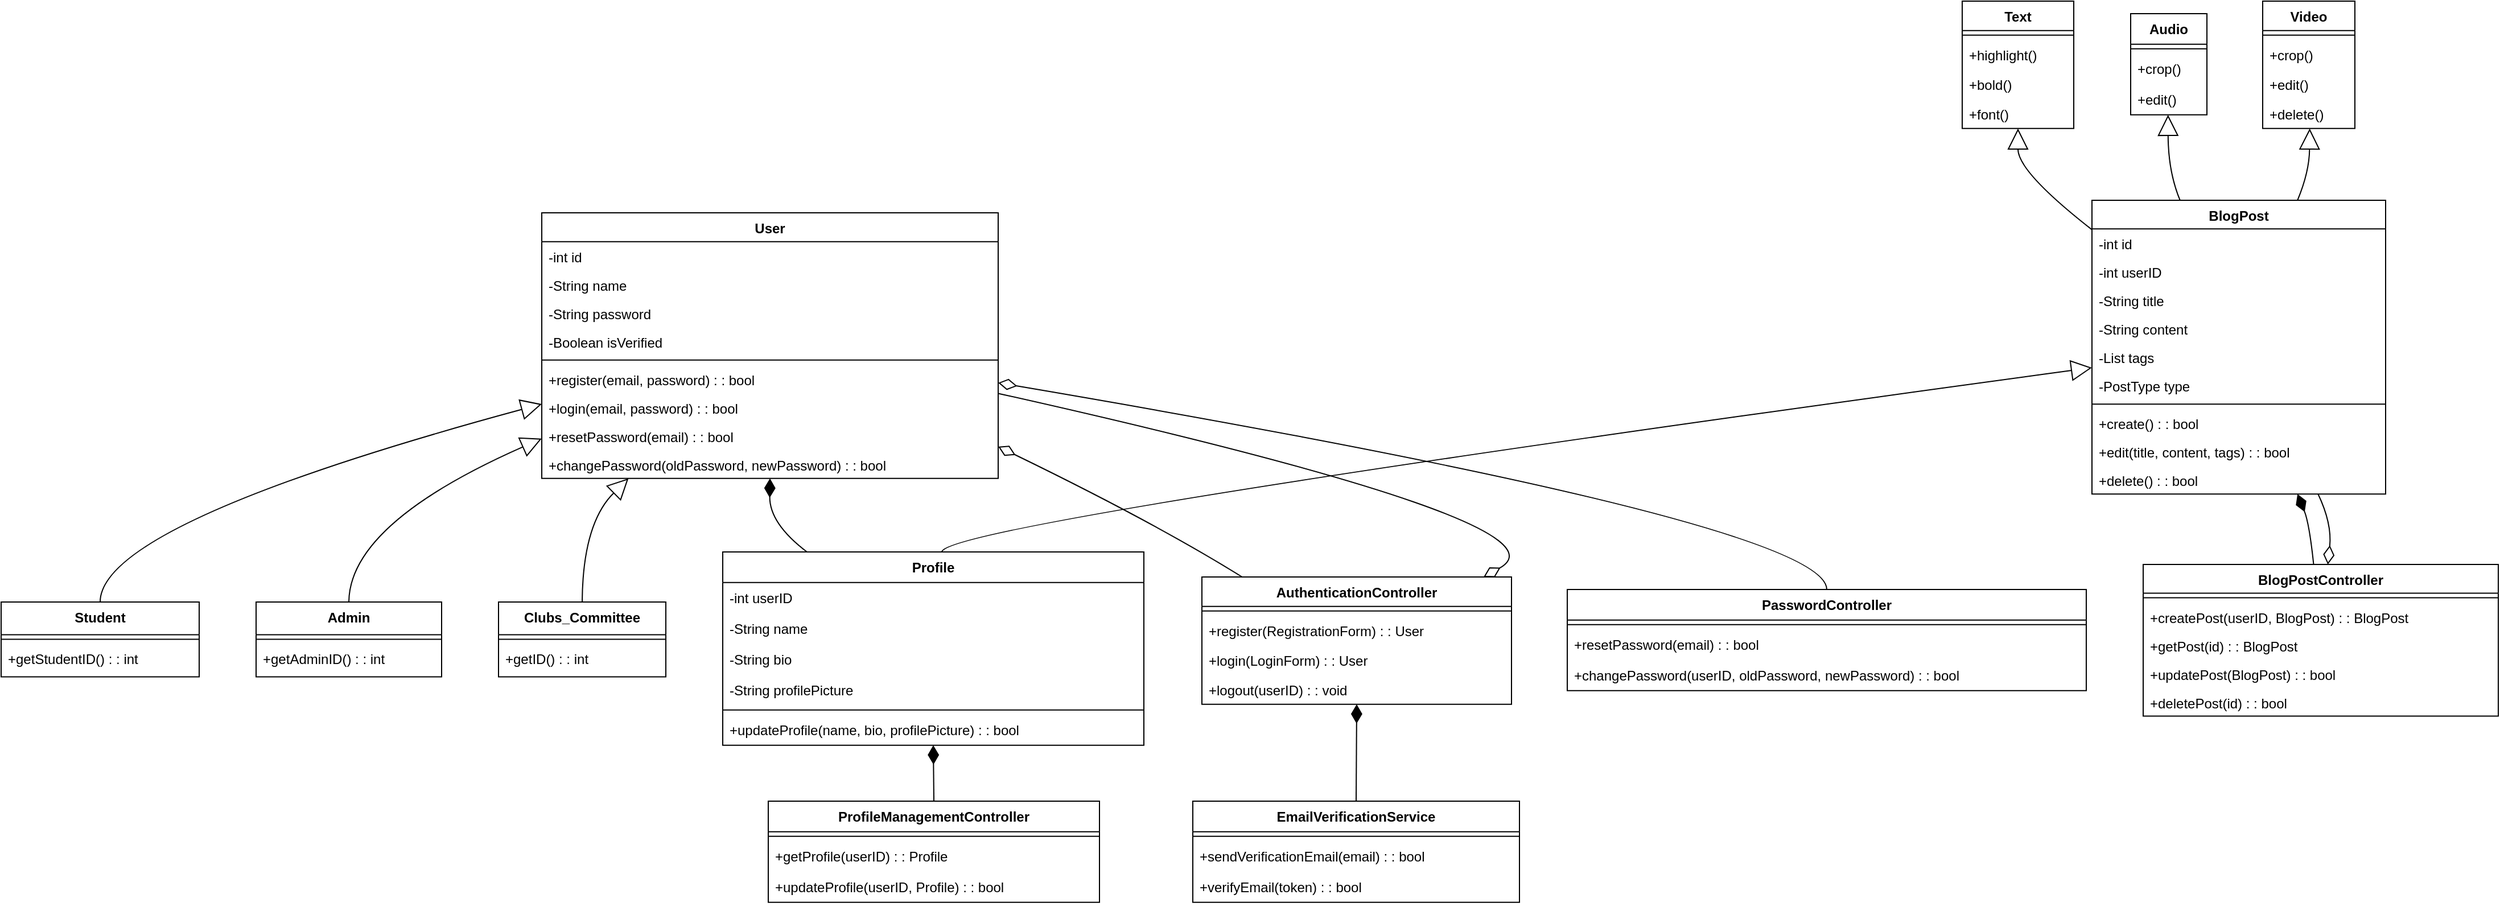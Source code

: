 <mxfile version="24.7.16">
  <diagram name="Page-1" id="4qzahEPba1LaJp59g3VK">
    <mxGraphModel grid="1" page="1" gridSize="10" guides="1" tooltips="1" connect="1" arrows="1" fold="1" pageScale="1" pageWidth="827" pageHeight="1169" math="0" shadow="0">
      <root>
        <mxCell id="0" />
        <mxCell id="1" parent="0" />
        <mxCell id="kXg24N_eneEXeIf3qhJb-1" value="User" style="swimlane;fontStyle=1;align=center;verticalAlign=top;childLayout=stackLayout;horizontal=1;startSize=25.4;horizontalStack=0;resizeParent=1;resizeParentMax=0;resizeLast=0;collapsible=0;marginBottom=0;" vertex="1" parent="1">
          <mxGeometry x="495" y="206" width="401" height="233.4" as="geometry" />
        </mxCell>
        <mxCell id="kXg24N_eneEXeIf3qhJb-2" value="-int id" style="text;strokeColor=none;fillColor=none;align=left;verticalAlign=top;spacingLeft=4;spacingRight=4;overflow=hidden;rotatable=0;points=[[0,0.5],[1,0.5]];portConstraint=eastwest;" vertex="1" parent="kXg24N_eneEXeIf3qhJb-1">
          <mxGeometry y="25.4" width="401" height="25" as="geometry" />
        </mxCell>
        <mxCell id="kXg24N_eneEXeIf3qhJb-3" value="-String name" style="text;strokeColor=none;fillColor=none;align=left;verticalAlign=top;spacingLeft=4;spacingRight=4;overflow=hidden;rotatable=0;points=[[0,0.5],[1,0.5]];portConstraint=eastwest;" vertex="1" parent="kXg24N_eneEXeIf3qhJb-1">
          <mxGeometry y="50.4" width="401" height="25" as="geometry" />
        </mxCell>
        <mxCell id="kXg24N_eneEXeIf3qhJb-4" value="-String password" style="text;strokeColor=none;fillColor=none;align=left;verticalAlign=top;spacingLeft=4;spacingRight=4;overflow=hidden;rotatable=0;points=[[0,0.5],[1,0.5]];portConstraint=eastwest;" vertex="1" parent="kXg24N_eneEXeIf3qhJb-1">
          <mxGeometry y="75.4" width="401" height="25" as="geometry" />
        </mxCell>
        <mxCell id="kXg24N_eneEXeIf3qhJb-5" value="-Boolean isVerified" style="text;strokeColor=none;fillColor=none;align=left;verticalAlign=top;spacingLeft=4;spacingRight=4;overflow=hidden;rotatable=0;points=[[0,0.5],[1,0.5]];portConstraint=eastwest;" vertex="1" parent="kXg24N_eneEXeIf3qhJb-1">
          <mxGeometry y="100.4" width="401" height="25" as="geometry" />
        </mxCell>
        <mxCell id="kXg24N_eneEXeIf3qhJb-6" style="line;strokeWidth=1;fillColor=none;align=left;verticalAlign=middle;spacingTop=-1;spacingLeft=3;spacingRight=3;rotatable=0;labelPosition=right;points=[];portConstraint=eastwest;strokeColor=inherit;" vertex="1" parent="kXg24N_eneEXeIf3qhJb-1">
          <mxGeometry y="125.4" width="401" height="8" as="geometry" />
        </mxCell>
        <mxCell id="kXg24N_eneEXeIf3qhJb-7" value="+register(email, password) : : bool" style="text;strokeColor=none;fillColor=none;align=left;verticalAlign=top;spacingLeft=4;spacingRight=4;overflow=hidden;rotatable=0;points=[[0,0.5],[1,0.5]];portConstraint=eastwest;" vertex="1" parent="kXg24N_eneEXeIf3qhJb-1">
          <mxGeometry y="133.4" width="401" height="25" as="geometry" />
        </mxCell>
        <mxCell id="kXg24N_eneEXeIf3qhJb-8" value="+login(email, password) : : bool" style="text;strokeColor=none;fillColor=none;align=left;verticalAlign=top;spacingLeft=4;spacingRight=4;overflow=hidden;rotatable=0;points=[[0,0.5],[1,0.5]];portConstraint=eastwest;" vertex="1" parent="kXg24N_eneEXeIf3qhJb-1">
          <mxGeometry y="158.4" width="401" height="25" as="geometry" />
        </mxCell>
        <mxCell id="kXg24N_eneEXeIf3qhJb-9" value="+resetPassword(email) : : bool" style="text;strokeColor=none;fillColor=none;align=left;verticalAlign=top;spacingLeft=4;spacingRight=4;overflow=hidden;rotatable=0;points=[[0,0.5],[1,0.5]];portConstraint=eastwest;" vertex="1" parent="kXg24N_eneEXeIf3qhJb-1">
          <mxGeometry y="183.4" width="401" height="25" as="geometry" />
        </mxCell>
        <mxCell id="kXg24N_eneEXeIf3qhJb-10" value="+changePassword(oldPassword, newPassword) : : bool" style="text;strokeColor=none;fillColor=none;align=left;verticalAlign=top;spacingLeft=4;spacingRight=4;overflow=hidden;rotatable=0;points=[[0,0.5],[1,0.5]];portConstraint=eastwest;" vertex="1" parent="kXg24N_eneEXeIf3qhJb-1">
          <mxGeometry y="208.4" width="401" height="25" as="geometry" />
        </mxCell>
        <mxCell id="kXg24N_eneEXeIf3qhJb-11" value="Student" style="swimlane;fontStyle=1;align=center;verticalAlign=top;childLayout=stackLayout;horizontal=1;startSize=28.72;horizontalStack=0;resizeParent=1;resizeParentMax=0;resizeLast=0;collapsible=0;marginBottom=0;" vertex="1" parent="1">
          <mxGeometry x="20" y="548" width="174" height="65.72" as="geometry" />
        </mxCell>
        <mxCell id="kXg24N_eneEXeIf3qhJb-12" style="line;strokeWidth=1;fillColor=none;align=left;verticalAlign=middle;spacingTop=-1;spacingLeft=3;spacingRight=3;rotatable=0;labelPosition=right;points=[];portConstraint=eastwest;strokeColor=inherit;" vertex="1" parent="kXg24N_eneEXeIf3qhJb-11">
          <mxGeometry y="28.72" width="174" height="8" as="geometry" />
        </mxCell>
        <mxCell id="kXg24N_eneEXeIf3qhJb-13" value="+getStudentID() : : int" style="text;strokeColor=none;fillColor=none;align=left;verticalAlign=top;spacingLeft=4;spacingRight=4;overflow=hidden;rotatable=0;points=[[0,0.5],[1,0.5]];portConstraint=eastwest;" vertex="1" parent="kXg24N_eneEXeIf3qhJb-11">
          <mxGeometry y="36.72" width="174" height="29" as="geometry" />
        </mxCell>
        <mxCell id="kXg24N_eneEXeIf3qhJb-14" value="Admin" style="swimlane;fontStyle=1;align=center;verticalAlign=top;childLayout=stackLayout;horizontal=1;startSize=28.72;horizontalStack=0;resizeParent=1;resizeParentMax=0;resizeLast=0;collapsible=0;marginBottom=0;" vertex="1" parent="1">
          <mxGeometry x="244" y="548" width="163" height="65.72" as="geometry" />
        </mxCell>
        <mxCell id="kXg24N_eneEXeIf3qhJb-15" style="line;strokeWidth=1;fillColor=none;align=left;verticalAlign=middle;spacingTop=-1;spacingLeft=3;spacingRight=3;rotatable=0;labelPosition=right;points=[];portConstraint=eastwest;strokeColor=inherit;" vertex="1" parent="kXg24N_eneEXeIf3qhJb-14">
          <mxGeometry y="28.72" width="163" height="8" as="geometry" />
        </mxCell>
        <mxCell id="kXg24N_eneEXeIf3qhJb-16" value="+getAdminID() : : int" style="text;strokeColor=none;fillColor=none;align=left;verticalAlign=top;spacingLeft=4;spacingRight=4;overflow=hidden;rotatable=0;points=[[0,0.5],[1,0.5]];portConstraint=eastwest;" vertex="1" parent="kXg24N_eneEXeIf3qhJb-14">
          <mxGeometry y="36.72" width="163" height="29" as="geometry" />
        </mxCell>
        <mxCell id="kXg24N_eneEXeIf3qhJb-17" value="Clubs_Committee" style="swimlane;fontStyle=1;align=center;verticalAlign=top;childLayout=stackLayout;horizontal=1;startSize=28.72;horizontalStack=0;resizeParent=1;resizeParentMax=0;resizeLast=0;collapsible=0;marginBottom=0;" vertex="1" parent="1">
          <mxGeometry x="457" y="548" width="147" height="65.72" as="geometry" />
        </mxCell>
        <mxCell id="kXg24N_eneEXeIf3qhJb-18" style="line;strokeWidth=1;fillColor=none;align=left;verticalAlign=middle;spacingTop=-1;spacingLeft=3;spacingRight=3;rotatable=0;labelPosition=right;points=[];portConstraint=eastwest;strokeColor=inherit;" vertex="1" parent="kXg24N_eneEXeIf3qhJb-17">
          <mxGeometry y="28.72" width="147" height="8" as="geometry" />
        </mxCell>
        <mxCell id="kXg24N_eneEXeIf3qhJb-19" value="+getID() : : int" style="text;strokeColor=none;fillColor=none;align=left;verticalAlign=top;spacingLeft=4;spacingRight=4;overflow=hidden;rotatable=0;points=[[0,0.5],[1,0.5]];portConstraint=eastwest;" vertex="1" parent="kXg24N_eneEXeIf3qhJb-17">
          <mxGeometry y="36.72" width="147" height="29" as="geometry" />
        </mxCell>
        <mxCell id="kXg24N_eneEXeIf3qhJb-20" value="Profile" style="swimlane;fontStyle=1;align=center;verticalAlign=top;childLayout=stackLayout;horizontal=1;startSize=26.9;horizontalStack=0;resizeParent=1;resizeParentMax=0;resizeLast=0;collapsible=0;marginBottom=0;" vertex="1" parent="1">
          <mxGeometry x="654" y="504" width="370" height="169.9" as="geometry" />
        </mxCell>
        <mxCell id="kXg24N_eneEXeIf3qhJb-21" value="-int userID" style="text;strokeColor=none;fillColor=none;align=left;verticalAlign=top;spacingLeft=4;spacingRight=4;overflow=hidden;rotatable=0;points=[[0,0.5],[1,0.5]];portConstraint=eastwest;" vertex="1" parent="kXg24N_eneEXeIf3qhJb-20">
          <mxGeometry y="26.9" width="370" height="27" as="geometry" />
        </mxCell>
        <mxCell id="kXg24N_eneEXeIf3qhJb-22" value="-String name" style="text;strokeColor=none;fillColor=none;align=left;verticalAlign=top;spacingLeft=4;spacingRight=4;overflow=hidden;rotatable=0;points=[[0,0.5],[1,0.5]];portConstraint=eastwest;" vertex="1" parent="kXg24N_eneEXeIf3qhJb-20">
          <mxGeometry y="53.9" width="370" height="27" as="geometry" />
        </mxCell>
        <mxCell id="kXg24N_eneEXeIf3qhJb-23" value="-String bio" style="text;strokeColor=none;fillColor=none;align=left;verticalAlign=top;spacingLeft=4;spacingRight=4;overflow=hidden;rotatable=0;points=[[0,0.5],[1,0.5]];portConstraint=eastwest;" vertex="1" parent="kXg24N_eneEXeIf3qhJb-20">
          <mxGeometry y="80.9" width="370" height="27" as="geometry" />
        </mxCell>
        <mxCell id="kXg24N_eneEXeIf3qhJb-24" value="-String profilePicture" style="text;strokeColor=none;fillColor=none;align=left;verticalAlign=top;spacingLeft=4;spacingRight=4;overflow=hidden;rotatable=0;points=[[0,0.5],[1,0.5]];portConstraint=eastwest;" vertex="1" parent="kXg24N_eneEXeIf3qhJb-20">
          <mxGeometry y="107.9" width="370" height="27" as="geometry" />
        </mxCell>
        <mxCell id="kXg24N_eneEXeIf3qhJb-25" style="line;strokeWidth=1;fillColor=none;align=left;verticalAlign=middle;spacingTop=-1;spacingLeft=3;spacingRight=3;rotatable=0;labelPosition=right;points=[];portConstraint=eastwest;strokeColor=inherit;" vertex="1" parent="kXg24N_eneEXeIf3qhJb-20">
          <mxGeometry y="134.9" width="370" height="8" as="geometry" />
        </mxCell>
        <mxCell id="kXg24N_eneEXeIf3qhJb-26" value="+updateProfile(name, bio, profilePicture) : : bool" style="text;strokeColor=none;fillColor=none;align=left;verticalAlign=top;spacingLeft=4;spacingRight=4;overflow=hidden;rotatable=0;points=[[0,0.5],[1,0.5]];portConstraint=eastwest;" vertex="1" parent="kXg24N_eneEXeIf3qhJb-20">
          <mxGeometry y="142.9" width="370" height="27" as="geometry" />
        </mxCell>
        <mxCell id="kXg24N_eneEXeIf3qhJb-27" value="AuthenticationController" style="swimlane;fontStyle=1;align=center;verticalAlign=top;childLayout=stackLayout;horizontal=1;startSize=25.911;horizontalStack=0;resizeParent=1;resizeParentMax=0;resizeLast=0;collapsible=0;marginBottom=0;" vertex="1" parent="1">
          <mxGeometry x="1075" y="526" width="272" height="111.911" as="geometry" />
        </mxCell>
        <mxCell id="kXg24N_eneEXeIf3qhJb-28" style="line;strokeWidth=1;fillColor=none;align=left;verticalAlign=middle;spacingTop=-1;spacingLeft=3;spacingRight=3;rotatable=0;labelPosition=right;points=[];portConstraint=eastwest;strokeColor=inherit;" vertex="1" parent="kXg24N_eneEXeIf3qhJb-27">
          <mxGeometry y="25.911" width="272" height="8" as="geometry" />
        </mxCell>
        <mxCell id="kXg24N_eneEXeIf3qhJb-29" value="+register(RegistrationForm) : : User" style="text;strokeColor=none;fillColor=none;align=left;verticalAlign=top;spacingLeft=4;spacingRight=4;overflow=hidden;rotatable=0;points=[[0,0.5],[1,0.5]];portConstraint=eastwest;" vertex="1" parent="kXg24N_eneEXeIf3qhJb-27">
          <mxGeometry y="33.911" width="272" height="26" as="geometry" />
        </mxCell>
        <mxCell id="kXg24N_eneEXeIf3qhJb-30" value="+login(LoginForm) : : User" style="text;strokeColor=none;fillColor=none;align=left;verticalAlign=top;spacingLeft=4;spacingRight=4;overflow=hidden;rotatable=0;points=[[0,0.5],[1,0.5]];portConstraint=eastwest;" vertex="1" parent="kXg24N_eneEXeIf3qhJb-27">
          <mxGeometry y="59.911" width="272" height="26" as="geometry" />
        </mxCell>
        <mxCell id="kXg24N_eneEXeIf3qhJb-31" value="+logout(userID) : : void" style="text;strokeColor=none;fillColor=none;align=left;verticalAlign=top;spacingLeft=4;spacingRight=4;overflow=hidden;rotatable=0;points=[[0,0.5],[1,0.5]];portConstraint=eastwest;" vertex="1" parent="kXg24N_eneEXeIf3qhJb-27">
          <mxGeometry y="85.911" width="272" height="26" as="geometry" />
        </mxCell>
        <mxCell id="kXg24N_eneEXeIf3qhJb-32" value="PasswordController" style="swimlane;fontStyle=1;align=center;verticalAlign=top;childLayout=stackLayout;horizontal=1;startSize=26.914;horizontalStack=0;resizeParent=1;resizeParentMax=0;resizeLast=0;collapsible=0;marginBottom=0;" vertex="1" parent="1">
          <mxGeometry x="1396" y="537" width="456" height="88.914" as="geometry" />
        </mxCell>
        <mxCell id="kXg24N_eneEXeIf3qhJb-33" style="line;strokeWidth=1;fillColor=none;align=left;verticalAlign=middle;spacingTop=-1;spacingLeft=3;spacingRight=3;rotatable=0;labelPosition=right;points=[];portConstraint=eastwest;strokeColor=inherit;" vertex="1" parent="kXg24N_eneEXeIf3qhJb-32">
          <mxGeometry y="26.914" width="456" height="8" as="geometry" />
        </mxCell>
        <mxCell id="kXg24N_eneEXeIf3qhJb-34" value="+resetPassword(email) : : bool" style="text;strokeColor=none;fillColor=none;align=left;verticalAlign=top;spacingLeft=4;spacingRight=4;overflow=hidden;rotatable=0;points=[[0,0.5],[1,0.5]];portConstraint=eastwest;" vertex="1" parent="kXg24N_eneEXeIf3qhJb-32">
          <mxGeometry y="34.914" width="456" height="27" as="geometry" />
        </mxCell>
        <mxCell id="kXg24N_eneEXeIf3qhJb-35" value="+changePassword(userID, oldPassword, newPassword) : : bool" style="text;strokeColor=none;fillColor=none;align=left;verticalAlign=top;spacingLeft=4;spacingRight=4;overflow=hidden;rotatable=0;points=[[0,0.5],[1,0.5]];portConstraint=eastwest;" vertex="1" parent="kXg24N_eneEXeIf3qhJb-32">
          <mxGeometry y="61.914" width="456" height="27" as="geometry" />
        </mxCell>
        <mxCell id="kXg24N_eneEXeIf3qhJb-36" value="EmailVerificationService" style="swimlane;fontStyle=1;align=center;verticalAlign=top;childLayout=stackLayout;horizontal=1;startSize=26.914;horizontalStack=0;resizeParent=1;resizeParentMax=0;resizeLast=0;collapsible=0;marginBottom=0;" vertex="1" parent="1">
          <mxGeometry x="1067" y="723" width="287" height="88.914" as="geometry" />
        </mxCell>
        <mxCell id="kXg24N_eneEXeIf3qhJb-37" style="line;strokeWidth=1;fillColor=none;align=left;verticalAlign=middle;spacingTop=-1;spacingLeft=3;spacingRight=3;rotatable=0;labelPosition=right;points=[];portConstraint=eastwest;strokeColor=inherit;" vertex="1" parent="kXg24N_eneEXeIf3qhJb-36">
          <mxGeometry y="26.914" width="287" height="8" as="geometry" />
        </mxCell>
        <mxCell id="kXg24N_eneEXeIf3qhJb-38" value="+sendVerificationEmail(email) : : bool" style="text;strokeColor=none;fillColor=none;align=left;verticalAlign=top;spacingLeft=4;spacingRight=4;overflow=hidden;rotatable=0;points=[[0,0.5],[1,0.5]];portConstraint=eastwest;" vertex="1" parent="kXg24N_eneEXeIf3qhJb-36">
          <mxGeometry y="34.914" width="287" height="27" as="geometry" />
        </mxCell>
        <mxCell id="kXg24N_eneEXeIf3qhJb-39" value="+verifyEmail(token) : : bool" style="text;strokeColor=none;fillColor=none;align=left;verticalAlign=top;spacingLeft=4;spacingRight=4;overflow=hidden;rotatable=0;points=[[0,0.5],[1,0.5]];portConstraint=eastwest;" vertex="1" parent="kXg24N_eneEXeIf3qhJb-36">
          <mxGeometry y="61.914" width="287" height="27" as="geometry" />
        </mxCell>
        <mxCell id="kXg24N_eneEXeIf3qhJb-40" value="ProfileManagementController" style="swimlane;fontStyle=1;align=center;verticalAlign=top;childLayout=stackLayout;horizontal=1;startSize=26.914;horizontalStack=0;resizeParent=1;resizeParentMax=0;resizeLast=0;collapsible=0;marginBottom=0;" vertex="1" parent="1">
          <mxGeometry x="694" y="723" width="291" height="88.914" as="geometry" />
        </mxCell>
        <mxCell id="kXg24N_eneEXeIf3qhJb-41" style="line;strokeWidth=1;fillColor=none;align=left;verticalAlign=middle;spacingTop=-1;spacingLeft=3;spacingRight=3;rotatable=0;labelPosition=right;points=[];portConstraint=eastwest;strokeColor=inherit;" vertex="1" parent="kXg24N_eneEXeIf3qhJb-40">
          <mxGeometry y="26.914" width="291" height="8" as="geometry" />
        </mxCell>
        <mxCell id="kXg24N_eneEXeIf3qhJb-42" value="+getProfile(userID) : : Profile" style="text;strokeColor=none;fillColor=none;align=left;verticalAlign=top;spacingLeft=4;spacingRight=4;overflow=hidden;rotatable=0;points=[[0,0.5],[1,0.5]];portConstraint=eastwest;" vertex="1" parent="kXg24N_eneEXeIf3qhJb-40">
          <mxGeometry y="34.914" width="291" height="27" as="geometry" />
        </mxCell>
        <mxCell id="kXg24N_eneEXeIf3qhJb-43" value="+updateProfile(userID, Profile) : : bool" style="text;strokeColor=none;fillColor=none;align=left;verticalAlign=top;spacingLeft=4;spacingRight=4;overflow=hidden;rotatable=0;points=[[0,0.5],[1,0.5]];portConstraint=eastwest;" vertex="1" parent="kXg24N_eneEXeIf3qhJb-40">
          <mxGeometry y="61.914" width="291" height="27" as="geometry" />
        </mxCell>
        <mxCell id="kXg24N_eneEXeIf3qhJb-44" value="BlogPost" style="swimlane;fontStyle=1;align=center;verticalAlign=top;childLayout=stackLayout;horizontal=1;startSize=25.1;horizontalStack=0;resizeParent=1;resizeParentMax=0;resizeLast=0;collapsible=0;marginBottom=0;" vertex="1" parent="1">
          <mxGeometry x="1857" y="195" width="258" height="258.1" as="geometry" />
        </mxCell>
        <mxCell id="kXg24N_eneEXeIf3qhJb-45" value="-int id" style="text;strokeColor=none;fillColor=none;align=left;verticalAlign=top;spacingLeft=4;spacingRight=4;overflow=hidden;rotatable=0;points=[[0,0.5],[1,0.5]];portConstraint=eastwest;" vertex="1" parent="kXg24N_eneEXeIf3qhJb-44">
          <mxGeometry y="25.1" width="258" height="25" as="geometry" />
        </mxCell>
        <mxCell id="kXg24N_eneEXeIf3qhJb-46" value="-int userID" style="text;strokeColor=none;fillColor=none;align=left;verticalAlign=top;spacingLeft=4;spacingRight=4;overflow=hidden;rotatable=0;points=[[0,0.5],[1,0.5]];portConstraint=eastwest;" vertex="1" parent="kXg24N_eneEXeIf3qhJb-44">
          <mxGeometry y="50.1" width="258" height="25" as="geometry" />
        </mxCell>
        <mxCell id="kXg24N_eneEXeIf3qhJb-47" value="-String title" style="text;strokeColor=none;fillColor=none;align=left;verticalAlign=top;spacingLeft=4;spacingRight=4;overflow=hidden;rotatable=0;points=[[0,0.5],[1,0.5]];portConstraint=eastwest;" vertex="1" parent="kXg24N_eneEXeIf3qhJb-44">
          <mxGeometry y="75.1" width="258" height="25" as="geometry" />
        </mxCell>
        <mxCell id="kXg24N_eneEXeIf3qhJb-48" value="-String content" style="text;strokeColor=none;fillColor=none;align=left;verticalAlign=top;spacingLeft=4;spacingRight=4;overflow=hidden;rotatable=0;points=[[0,0.5],[1,0.5]];portConstraint=eastwest;" vertex="1" parent="kXg24N_eneEXeIf3qhJb-44">
          <mxGeometry y="100.1" width="258" height="25" as="geometry" />
        </mxCell>
        <mxCell id="kXg24N_eneEXeIf3qhJb-49" value="-List tags" style="text;strokeColor=none;fillColor=none;align=left;verticalAlign=top;spacingLeft=4;spacingRight=4;overflow=hidden;rotatable=0;points=[[0,0.5],[1,0.5]];portConstraint=eastwest;" vertex="1" parent="kXg24N_eneEXeIf3qhJb-44">
          <mxGeometry y="125.1" width="258" height="25" as="geometry" />
        </mxCell>
        <mxCell id="kXg24N_eneEXeIf3qhJb-50" value="-PostType type" style="text;strokeColor=none;fillColor=none;align=left;verticalAlign=top;spacingLeft=4;spacingRight=4;overflow=hidden;rotatable=0;points=[[0,0.5],[1,0.5]];portConstraint=eastwest;" vertex="1" parent="kXg24N_eneEXeIf3qhJb-44">
          <mxGeometry y="150.1" width="258" height="25" as="geometry" />
        </mxCell>
        <mxCell id="kXg24N_eneEXeIf3qhJb-51" style="line;strokeWidth=1;fillColor=none;align=left;verticalAlign=middle;spacingTop=-1;spacingLeft=3;spacingRight=3;rotatable=0;labelPosition=right;points=[];portConstraint=eastwest;strokeColor=inherit;" vertex="1" parent="kXg24N_eneEXeIf3qhJb-44">
          <mxGeometry y="175.1" width="258" height="8" as="geometry" />
        </mxCell>
        <mxCell id="kXg24N_eneEXeIf3qhJb-52" value="+create() : : bool" style="text;strokeColor=none;fillColor=none;align=left;verticalAlign=top;spacingLeft=4;spacingRight=4;overflow=hidden;rotatable=0;points=[[0,0.5],[1,0.5]];portConstraint=eastwest;" vertex="1" parent="kXg24N_eneEXeIf3qhJb-44">
          <mxGeometry y="183.1" width="258" height="25" as="geometry" />
        </mxCell>
        <mxCell id="kXg24N_eneEXeIf3qhJb-53" value="+edit(title, content, tags) : : bool" style="text;strokeColor=none;fillColor=none;align=left;verticalAlign=top;spacingLeft=4;spacingRight=4;overflow=hidden;rotatable=0;points=[[0,0.5],[1,0.5]];portConstraint=eastwest;" vertex="1" parent="kXg24N_eneEXeIf3qhJb-44">
          <mxGeometry y="208.1" width="258" height="25" as="geometry" />
        </mxCell>
        <mxCell id="kXg24N_eneEXeIf3qhJb-54" value="+delete() : : bool" style="text;strokeColor=none;fillColor=none;align=left;verticalAlign=top;spacingLeft=4;spacingRight=4;overflow=hidden;rotatable=0;points=[[0,0.5],[1,0.5]];portConstraint=eastwest;" vertex="1" parent="kXg24N_eneEXeIf3qhJb-44">
          <mxGeometry y="233.1" width="258" height="25" as="geometry" />
        </mxCell>
        <mxCell id="kXg24N_eneEXeIf3qhJb-55" value="BlogPostController" style="swimlane;fontStyle=1;align=center;verticalAlign=top;childLayout=stackLayout;horizontal=1;startSize=25.273;horizontalStack=0;resizeParent=1;resizeParentMax=0;resizeLast=0;collapsible=0;marginBottom=0;" vertex="1" parent="1">
          <mxGeometry x="1902" y="515" width="312" height="133.273" as="geometry" />
        </mxCell>
        <mxCell id="kXg24N_eneEXeIf3qhJb-56" style="line;strokeWidth=1;fillColor=none;align=left;verticalAlign=middle;spacingTop=-1;spacingLeft=3;spacingRight=3;rotatable=0;labelPosition=right;points=[];portConstraint=eastwest;strokeColor=inherit;" vertex="1" parent="kXg24N_eneEXeIf3qhJb-55">
          <mxGeometry y="25.273" width="312" height="8" as="geometry" />
        </mxCell>
        <mxCell id="kXg24N_eneEXeIf3qhJb-57" value="+createPost(userID, BlogPost) : : BlogPost" style="text;strokeColor=none;fillColor=none;align=left;verticalAlign=top;spacingLeft=4;spacingRight=4;overflow=hidden;rotatable=0;points=[[0,0.5],[1,0.5]];portConstraint=eastwest;" vertex="1" parent="kXg24N_eneEXeIf3qhJb-55">
          <mxGeometry y="33.273" width="312" height="25" as="geometry" />
        </mxCell>
        <mxCell id="kXg24N_eneEXeIf3qhJb-58" value="+getPost(id) : : BlogPost" style="text;strokeColor=none;fillColor=none;align=left;verticalAlign=top;spacingLeft=4;spacingRight=4;overflow=hidden;rotatable=0;points=[[0,0.5],[1,0.5]];portConstraint=eastwest;" vertex="1" parent="kXg24N_eneEXeIf3qhJb-55">
          <mxGeometry y="58.273" width="312" height="25" as="geometry" />
        </mxCell>
        <mxCell id="kXg24N_eneEXeIf3qhJb-59" value="+updatePost(BlogPost) : : bool" style="text;strokeColor=none;fillColor=none;align=left;verticalAlign=top;spacingLeft=4;spacingRight=4;overflow=hidden;rotatable=0;points=[[0,0.5],[1,0.5]];portConstraint=eastwest;" vertex="1" parent="kXg24N_eneEXeIf3qhJb-55">
          <mxGeometry y="83.273" width="312" height="25" as="geometry" />
        </mxCell>
        <mxCell id="kXg24N_eneEXeIf3qhJb-60" value="+deletePost(id) : : bool" style="text;strokeColor=none;fillColor=none;align=left;verticalAlign=top;spacingLeft=4;spacingRight=4;overflow=hidden;rotatable=0;points=[[0,0.5],[1,0.5]];portConstraint=eastwest;" vertex="1" parent="kXg24N_eneEXeIf3qhJb-55">
          <mxGeometry y="108.273" width="312" height="25" as="geometry" />
        </mxCell>
        <mxCell id="kXg24N_eneEXeIf3qhJb-61" value="Text" style="swimlane;fontStyle=1;align=center;verticalAlign=top;childLayout=stackLayout;horizontal=1;startSize=25.911;horizontalStack=0;resizeParent=1;resizeParentMax=0;resizeLast=0;collapsible=0;marginBottom=0;" vertex="1" parent="1">
          <mxGeometry x="1743" y="20" width="98" height="111.911" as="geometry" />
        </mxCell>
        <mxCell id="kXg24N_eneEXeIf3qhJb-62" style="line;strokeWidth=1;fillColor=none;align=left;verticalAlign=middle;spacingTop=-1;spacingLeft=3;spacingRight=3;rotatable=0;labelPosition=right;points=[];portConstraint=eastwest;strokeColor=inherit;" vertex="1" parent="kXg24N_eneEXeIf3qhJb-61">
          <mxGeometry y="25.911" width="98" height="8" as="geometry" />
        </mxCell>
        <mxCell id="kXg24N_eneEXeIf3qhJb-63" value="+highlight()" style="text;strokeColor=none;fillColor=none;align=left;verticalAlign=top;spacingLeft=4;spacingRight=4;overflow=hidden;rotatable=0;points=[[0,0.5],[1,0.5]];portConstraint=eastwest;" vertex="1" parent="kXg24N_eneEXeIf3qhJb-61">
          <mxGeometry y="33.911" width="98" height="26" as="geometry" />
        </mxCell>
        <mxCell id="kXg24N_eneEXeIf3qhJb-64" value="+bold()" style="text;strokeColor=none;fillColor=none;align=left;verticalAlign=top;spacingLeft=4;spacingRight=4;overflow=hidden;rotatable=0;points=[[0,0.5],[1,0.5]];portConstraint=eastwest;" vertex="1" parent="kXg24N_eneEXeIf3qhJb-61">
          <mxGeometry y="59.911" width="98" height="26" as="geometry" />
        </mxCell>
        <mxCell id="kXg24N_eneEXeIf3qhJb-65" value="+font()" style="text;strokeColor=none;fillColor=none;align=left;verticalAlign=top;spacingLeft=4;spacingRight=4;overflow=hidden;rotatable=0;points=[[0,0.5],[1,0.5]];portConstraint=eastwest;" vertex="1" parent="kXg24N_eneEXeIf3qhJb-61">
          <mxGeometry y="85.911" width="98" height="26" as="geometry" />
        </mxCell>
        <mxCell id="kXg24N_eneEXeIf3qhJb-66" value="Audio" style="swimlane;fontStyle=1;align=center;verticalAlign=top;childLayout=stackLayout;horizontal=1;startSize=26.914;horizontalStack=0;resizeParent=1;resizeParentMax=0;resizeLast=0;collapsible=0;marginBottom=0;" vertex="1" parent="1">
          <mxGeometry x="1891" y="31" width="67" height="88.914" as="geometry" />
        </mxCell>
        <mxCell id="kXg24N_eneEXeIf3qhJb-67" style="line;strokeWidth=1;fillColor=none;align=left;verticalAlign=middle;spacingTop=-1;spacingLeft=3;spacingRight=3;rotatable=0;labelPosition=right;points=[];portConstraint=eastwest;strokeColor=inherit;" vertex="1" parent="kXg24N_eneEXeIf3qhJb-66">
          <mxGeometry y="26.914" width="67" height="8" as="geometry" />
        </mxCell>
        <mxCell id="kXg24N_eneEXeIf3qhJb-68" value="+crop()" style="text;strokeColor=none;fillColor=none;align=left;verticalAlign=top;spacingLeft=4;spacingRight=4;overflow=hidden;rotatable=0;points=[[0,0.5],[1,0.5]];portConstraint=eastwest;" vertex="1" parent="kXg24N_eneEXeIf3qhJb-66">
          <mxGeometry y="34.914" width="67" height="27" as="geometry" />
        </mxCell>
        <mxCell id="kXg24N_eneEXeIf3qhJb-69" value="+edit()" style="text;strokeColor=none;fillColor=none;align=left;verticalAlign=top;spacingLeft=4;spacingRight=4;overflow=hidden;rotatable=0;points=[[0,0.5],[1,0.5]];portConstraint=eastwest;" vertex="1" parent="kXg24N_eneEXeIf3qhJb-66">
          <mxGeometry y="61.914" width="67" height="27" as="geometry" />
        </mxCell>
        <mxCell id="kXg24N_eneEXeIf3qhJb-70" value="Video" style="swimlane;fontStyle=1;align=center;verticalAlign=top;childLayout=stackLayout;horizontal=1;startSize=25.911;horizontalStack=0;resizeParent=1;resizeParentMax=0;resizeLast=0;collapsible=0;marginBottom=0;" vertex="1" parent="1">
          <mxGeometry x="2007" y="20" width="81" height="111.911" as="geometry" />
        </mxCell>
        <mxCell id="kXg24N_eneEXeIf3qhJb-71" style="line;strokeWidth=1;fillColor=none;align=left;verticalAlign=middle;spacingTop=-1;spacingLeft=3;spacingRight=3;rotatable=0;labelPosition=right;points=[];portConstraint=eastwest;strokeColor=inherit;" vertex="1" parent="kXg24N_eneEXeIf3qhJb-70">
          <mxGeometry y="25.911" width="81" height="8" as="geometry" />
        </mxCell>
        <mxCell id="kXg24N_eneEXeIf3qhJb-72" value="+crop()" style="text;strokeColor=none;fillColor=none;align=left;verticalAlign=top;spacingLeft=4;spacingRight=4;overflow=hidden;rotatable=0;points=[[0,0.5],[1,0.5]];portConstraint=eastwest;" vertex="1" parent="kXg24N_eneEXeIf3qhJb-70">
          <mxGeometry y="33.911" width="81" height="26" as="geometry" />
        </mxCell>
        <mxCell id="kXg24N_eneEXeIf3qhJb-73" value="+edit()" style="text;strokeColor=none;fillColor=none;align=left;verticalAlign=top;spacingLeft=4;spacingRight=4;overflow=hidden;rotatable=0;points=[[0,0.5],[1,0.5]];portConstraint=eastwest;" vertex="1" parent="kXg24N_eneEXeIf3qhJb-70">
          <mxGeometry y="59.911" width="81" height="26" as="geometry" />
        </mxCell>
        <mxCell id="kXg24N_eneEXeIf3qhJb-74" value="+delete()" style="text;strokeColor=none;fillColor=none;align=left;verticalAlign=top;spacingLeft=4;spacingRight=4;overflow=hidden;rotatable=0;points=[[0,0.5],[1,0.5]];portConstraint=eastwest;" vertex="1" parent="kXg24N_eneEXeIf3qhJb-70">
          <mxGeometry y="85.911" width="81" height="26" as="geometry" />
        </mxCell>
        <mxCell id="kXg24N_eneEXeIf3qhJb-75" value="" style="curved=1;startArrow=block;startSize=16;startFill=0;endArrow=none;exitX=0;exitY=0.72;entryX=0.5;entryY=0;rounded=0;" edge="1" parent="1" source="kXg24N_eneEXeIf3qhJb-1" target="kXg24N_eneEXeIf3qhJb-11">
          <mxGeometry relative="1" as="geometry">
            <Array as="points">
              <mxPoint x="107" y="479" />
            </Array>
          </mxGeometry>
        </mxCell>
        <mxCell id="kXg24N_eneEXeIf3qhJb-76" value="" style="curved=1;startArrow=block;startSize=16;startFill=0;endArrow=none;exitX=0;exitY=0.85;entryX=0.5;entryY=0;rounded=0;" edge="1" parent="1" source="kXg24N_eneEXeIf3qhJb-1" target="kXg24N_eneEXeIf3qhJb-14">
          <mxGeometry relative="1" as="geometry">
            <Array as="points">
              <mxPoint x="326" y="479" />
            </Array>
          </mxGeometry>
        </mxCell>
        <mxCell id="kXg24N_eneEXeIf3qhJb-77" value="" style="curved=1;startArrow=block;startSize=16;startFill=0;endArrow=none;exitX=0.19;exitY=1;entryX=0.5;entryY=0;rounded=0;" edge="1" parent="1" source="kXg24N_eneEXeIf3qhJb-1" target="kXg24N_eneEXeIf3qhJb-17">
          <mxGeometry relative="1" as="geometry">
            <Array as="points">
              <mxPoint x="531" y="479" />
            </Array>
          </mxGeometry>
        </mxCell>
        <mxCell id="kXg24N_eneEXeIf3qhJb-78" value="" style="curved=1;startArrow=diamondThin;startSize=14;startFill=1;endArrow=none;exitX=0.5;exitY=1;entryX=0.2;entryY=0;rounded=0;" edge="1" parent="1" source="kXg24N_eneEXeIf3qhJb-1" target="kXg24N_eneEXeIf3qhJb-20">
          <mxGeometry relative="1" as="geometry">
            <Array as="points">
              <mxPoint x="695" y="479" />
            </Array>
          </mxGeometry>
        </mxCell>
        <mxCell id="kXg24N_eneEXeIf3qhJb-79" value="" style="curved=1;startArrow=diamondThin;startSize=14;startFill=0;endArrow=none;exitX=1;exitY=0.88;entryX=0.13;entryY=0;rounded=0;" edge="1" parent="1" source="kXg24N_eneEXeIf3qhJb-1" target="kXg24N_eneEXeIf3qhJb-27">
          <mxGeometry relative="1" as="geometry">
            <Array as="points">
              <mxPoint x="1035" y="479" />
            </Array>
          </mxGeometry>
        </mxCell>
        <mxCell id="kXg24N_eneEXeIf3qhJb-80" value="" style="curved=1;startArrow=diamondThin;startSize=14;startFill=0;endArrow=none;exitX=1;exitY=0.64;entryX=0.5;entryY=0;rounded=0;" edge="1" parent="1" source="kXg24N_eneEXeIf3qhJb-1" target="kXg24N_eneEXeIf3qhJb-32">
          <mxGeometry relative="1" as="geometry">
            <Array as="points">
              <mxPoint x="1624" y="479" />
            </Array>
          </mxGeometry>
        </mxCell>
        <mxCell id="kXg24N_eneEXeIf3qhJb-81" value="" style="curved=1;startArrow=diamondThin;startSize=14;startFill=1;endArrow=none;exitX=0.5;exitY=1;entryX=0.5;entryY=0;rounded=0;" edge="1" parent="1" source="kXg24N_eneEXeIf3qhJb-27" target="kXg24N_eneEXeIf3qhJb-36">
          <mxGeometry relative="1" as="geometry">
            <Array as="points" />
          </mxGeometry>
        </mxCell>
        <mxCell id="kXg24N_eneEXeIf3qhJb-82" value="" style="curved=1;startArrow=diamondThin;startSize=14;startFill=0;endArrow=none;exitX=0.91;exitY=0;entryX=1;entryY=0.68;rounded=0;" edge="1" parent="1" source="kXg24N_eneEXeIf3qhJb-27" target="kXg24N_eneEXeIf3qhJb-1">
          <mxGeometry relative="1" as="geometry">
            <Array as="points">
              <mxPoint x="1407" y="479" />
            </Array>
          </mxGeometry>
        </mxCell>
        <mxCell id="kXg24N_eneEXeIf3qhJb-83" value="" style="curved=1;startArrow=diamondThin;startSize=14;startFill=1;endArrow=none;exitX=0.5;exitY=1;entryX=0.5;entryY=0;rounded=0;" edge="1" parent="1" source="kXg24N_eneEXeIf3qhJb-20" target="kXg24N_eneEXeIf3qhJb-40">
          <mxGeometry relative="1" as="geometry">
            <Array as="points" />
          </mxGeometry>
        </mxCell>
        <mxCell id="kXg24N_eneEXeIf3qhJb-84" value="" style="curved=1;startArrow=block;startSize=16;startFill=0;endArrow=none;exitX=0;exitY=0.57;entryX=0.52;entryY=0;rounded=0;" edge="1" parent="1" source="kXg24N_eneEXeIf3qhJb-44" target="kXg24N_eneEXeIf3qhJb-20">
          <mxGeometry relative="1" as="geometry">
            <Array as="points">
              <mxPoint x="849" y="479" />
            </Array>
          </mxGeometry>
        </mxCell>
        <mxCell id="kXg24N_eneEXeIf3qhJb-85" value="" style="curved=1;startArrow=diamondThin;startSize=14;startFill=1;endArrow=none;exitX=0.7;exitY=1;entryX=0.48;entryY=0;rounded=0;" edge="1" parent="1" source="kXg24N_eneEXeIf3qhJb-44" target="kXg24N_eneEXeIf3qhJb-55">
          <mxGeometry relative="1" as="geometry">
            <Array as="points">
              <mxPoint x="2048" y="479" />
            </Array>
          </mxGeometry>
        </mxCell>
        <mxCell id="kXg24N_eneEXeIf3qhJb-86" value="" style="curved=1;startArrow=diamondThin;startSize=14;startFill=0;endArrow=none;exitX=0.52;exitY=0;entryX=0.77;entryY=1;rounded=0;" edge="1" parent="1" source="kXg24N_eneEXeIf3qhJb-55" target="kXg24N_eneEXeIf3qhJb-44">
          <mxGeometry relative="1" as="geometry">
            <Array as="points">
              <mxPoint x="2068" y="479" />
            </Array>
          </mxGeometry>
        </mxCell>
        <mxCell id="kXg24N_eneEXeIf3qhJb-87" value="" style="curved=1;startArrow=block;startSize=16;startFill=0;endArrow=none;exitX=0.5;exitY=1;entryX=0;entryY=0.1;rounded=0;" edge="1" parent="1" source="kXg24N_eneEXeIf3qhJb-61" target="kXg24N_eneEXeIf3qhJb-44">
          <mxGeometry relative="1" as="geometry">
            <Array as="points">
              <mxPoint x="1792" y="170" />
            </Array>
          </mxGeometry>
        </mxCell>
        <mxCell id="kXg24N_eneEXeIf3qhJb-88" value="" style="curved=1;startArrow=block;startSize=16;startFill=0;endArrow=none;exitX=0.49;exitY=1;entryX=0.3;entryY=0;rounded=0;" edge="1" parent="1" source="kXg24N_eneEXeIf3qhJb-66" target="kXg24N_eneEXeIf3qhJb-44">
          <mxGeometry relative="1" as="geometry">
            <Array as="points">
              <mxPoint x="1924" y="170" />
            </Array>
          </mxGeometry>
        </mxCell>
        <mxCell id="kXg24N_eneEXeIf3qhJb-89" value="" style="curved=1;startArrow=block;startSize=16;startFill=0;endArrow=none;exitX=0.51;exitY=1;entryX=0.7;entryY=0;rounded=0;" edge="1" parent="1" source="kXg24N_eneEXeIf3qhJb-70" target="kXg24N_eneEXeIf3qhJb-44">
          <mxGeometry relative="1" as="geometry">
            <Array as="points">
              <mxPoint x="2048" y="170" />
            </Array>
          </mxGeometry>
        </mxCell>
      </root>
    </mxGraphModel>
  </diagram>
</mxfile>
